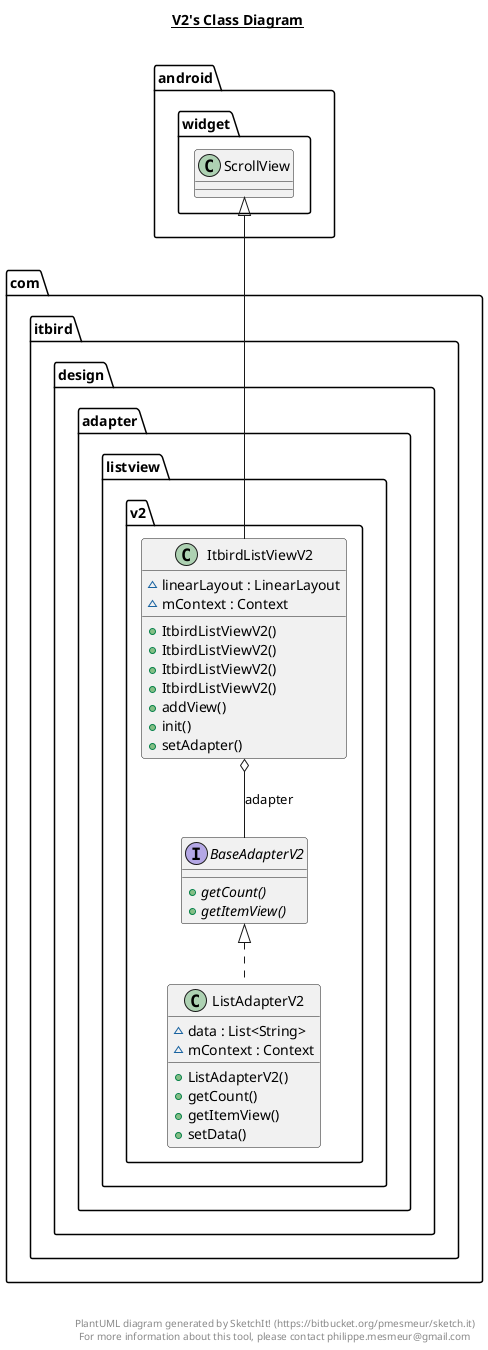 @startuml

title __V2's Class Diagram__\n

  namespace com.itbird.design {
    namespace adapter {
      namespace listview.v2 {
        interface com.itbird.design.adapter.listview.v2.BaseAdapterV2 {
            {abstract} + getCount()
            {abstract} + getItemView()
        }
      }
    }
  }
  

  namespace com.itbird.design {
    namespace adapter {
      namespace listview.v2 {
        class com.itbird.design.adapter.listview.v2.ItbirdListViewV2 {
            ~ linearLayout : LinearLayout
            ~ mContext : Context
            + ItbirdListViewV2()
            + ItbirdListViewV2()
            + ItbirdListViewV2()
            + ItbirdListViewV2()
            + addView()
            + init()
            + setAdapter()
        }
      }
    }
  }
  

  namespace com.itbird.design {
    namespace adapter {
      namespace listview.v2 {
        class com.itbird.design.adapter.listview.v2.ListAdapterV2 {
            ~ data : List<String>
            ~ mContext : Context
            + ListAdapterV2()
            + getCount()
            + getItemView()
            + setData()
        }
      }
    }
  }
  

  com.itbird.design.adapter.listview.v2.ItbirdListViewV2 -up-|> android.widget.ScrollView
  com.itbird.design.adapter.listview.v2.ItbirdListViewV2 o-- com.itbird.design.adapter.listview.v2.BaseAdapterV2 : adapter
  com.itbird.design.adapter.listview.v2.ListAdapterV2 .up.|> com.itbird.design.adapter.listview.v2.BaseAdapterV2


right footer


PlantUML diagram generated by SketchIt! (https://bitbucket.org/pmesmeur/sketch.it)
For more information about this tool, please contact philippe.mesmeur@gmail.com
endfooter

@enduml
